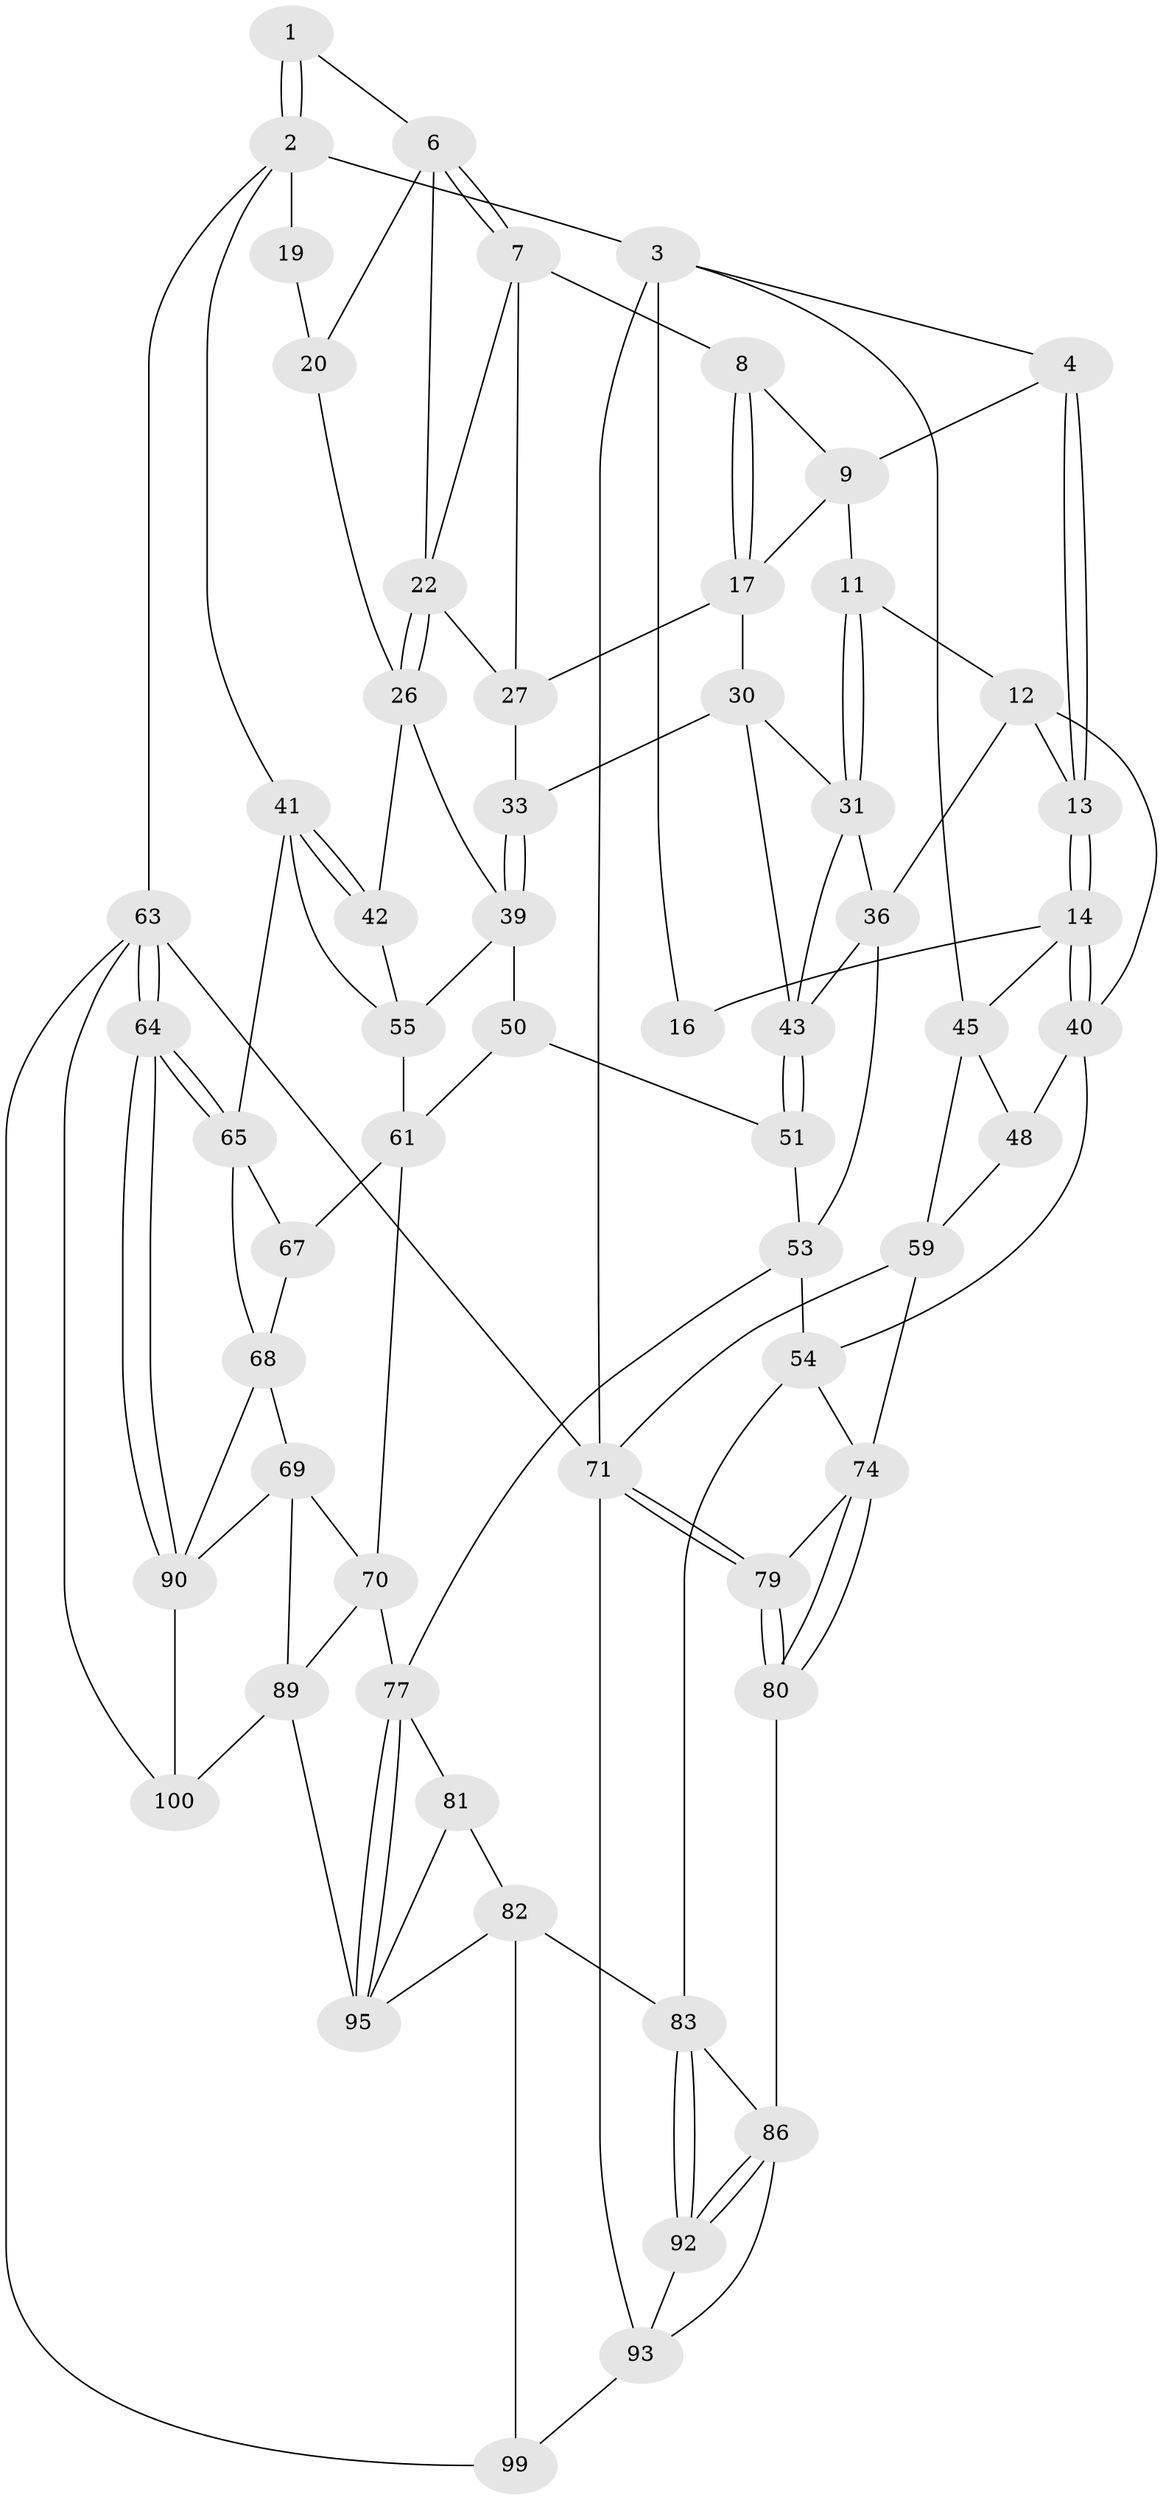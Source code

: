 // original degree distribution, {3: 0.019801980198019802, 5: 0.4752475247524752, 4: 0.26732673267326734, 6: 0.2376237623762376}
// Generated by graph-tools (version 1.1) at 2025/11/02/27/25 16:11:54]
// undirected, 60 vertices, 130 edges
graph export_dot {
graph [start="1"]
  node [color=gray90,style=filled];
  1 [pos="+0.8591543458700396+0"];
  2 [pos="+1+0",super="+18"];
  3 [pos="+0.23534892153563233+0",super="+32"];
  4 [pos="+0.37330643036058997+0",super="+5"];
  6 [pos="+0.7737351304335239+0.06285648437167882",super="+21"];
  7 [pos="+0.7447275890781799+0.08462196933299347",super="+24"];
  8 [pos="+0.5907434614239125+0.060602235680837474"];
  9 [pos="+0.4833647116379023+0",super="+10"];
  11 [pos="+0.3909083582233095+0.20732368534369836"];
  12 [pos="+0.3741591004706077+0.20516726692898848",super="+37"];
  13 [pos="+0.3500833775267252+0.19746443388224125"];
  14 [pos="+0.24914640329745663+0.2599968911113114",super="+15"];
  16 [pos="+0.08249723646517786+0.14574639475891585"];
  17 [pos="+0.5355182098109915+0.18516643110423017",super="+28"];
  19 [pos="+1+0.19178044015718346"];
  20 [pos="+0.8817581076868568+0.1309240855688739",super="+25"];
  22 [pos="+0.8517920432148341+0.27743737594700246",super="+23"];
  26 [pos="+0.8695613909812445+0.30402010147635694",super="+38"];
  27 [pos="+0.6292229475879308+0.21469915698779987",super="+29"];
  30 [pos="+0.5798239424810828+0.33010695068976353",super="+34"];
  31 [pos="+0.525664157038637+0.3544823393652853",super="+35"];
  33 [pos="+0.7285801453163987+0.348452634448145"];
  36 [pos="+0.4790030118794137+0.4128238268140721",super="+52"];
  39 [pos="+0.7959420025178455+0.3790308211479491",super="+49"];
  40 [pos="+0.30378343149590403+0.42607740058160953",super="+47"];
  41 [pos="+1+0.4055881267077899",super="+57"];
  42 [pos="+0.988807547897318+0.42536379299578464"];
  43 [pos="+0.6308576721989317+0.4412052371934453",super="+44"];
  45 [pos="+0.04569106969698223+0.43941728212603715",super="+46"];
  48 [pos="+0.14925235575211895+0.521080997889127"];
  50 [pos="+0.7763646127857505+0.5734012575730791"];
  51 [pos="+0.7116047498464441+0.5804441198470375"];
  53 [pos="+0.4064791598401757+0.5770652103279788",super="+56"];
  54 [pos="+0.36619371628386765+0.5766689194267872",super="+73"];
  55 [pos="+0.9818690065358365+0.4318733808794406",super="+58"];
  59 [pos="+0.09700486931196375+0.6474112638583042",super="+60"];
  61 [pos="+0.8807305592979943+0.5859518079182955",super="+62"];
  63 [pos="+1+1",super="+101"];
  64 [pos="+1+1"];
  65 [pos="+1+0.7501173359807811",super="+66"];
  67 [pos="+0.9445684131188026+0.6661520070746132"];
  68 [pos="+0.905647209338502+0.7508665446825938",super="+85"];
  69 [pos="+0.8517485735327274+0.7563862335902902",super="+88"];
  70 [pos="+0.8327410028391321+0.731727172500914",super="+76"];
  71 [pos="+0+0.8206075577595473",super="+72"];
  74 [pos="+0.11172798583071875+0.6789547095832037",super="+75"];
  77 [pos="+0.6251957223947222+0.7796136733781018",super="+78"];
  79 [pos="+0+0.7651472752663615"];
  80 [pos="+0.11498035830305542+0.7936789304215536"];
  81 [pos="+0.4928269276214985+0.7982362292669636"];
  82 [pos="+0.43667497583046627+0.8464650188587688",super="+98"];
  83 [pos="+0.3584407338521756+0.8422641097864741",super="+84"];
  86 [pos="+0.23775313111177554+0.7819753524444526",super="+87"];
  89 [pos="+0.7238512443158718+0.8874757201770831",super="+97"];
  90 [pos="+0.8990132212017229+0.8720184650700751",super="+91"];
  92 [pos="+0.19531067827888918+1"];
  93 [pos="+0+1",super="+94"];
  95 [pos="+0.5740607202074823+0.9425394466268708",super="+96"];
  99 [pos="+0.4568789277616184+1"];
  100 [pos="+0.7971924963349215+1"];
  1 -- 2;
  1 -- 2;
  1 -- 6;
  2 -- 3;
  2 -- 63;
  2 -- 41;
  2 -- 19;
  3 -- 4;
  3 -- 16 [weight=2];
  3 -- 71;
  3 -- 45;
  4 -- 13;
  4 -- 13;
  4 -- 9;
  6 -- 7;
  6 -- 7;
  6 -- 20;
  6 -- 22;
  7 -- 8;
  7 -- 27;
  7 -- 22;
  8 -- 9;
  8 -- 17;
  8 -- 17;
  9 -- 11;
  9 -- 17;
  11 -- 12;
  11 -- 31;
  11 -- 31;
  12 -- 13;
  12 -- 40;
  12 -- 36;
  13 -- 14;
  13 -- 14;
  14 -- 40;
  14 -- 40;
  14 -- 16;
  14 -- 45;
  17 -- 27;
  17 -- 30;
  19 -- 20 [weight=2];
  20 -- 26;
  22 -- 26;
  22 -- 26;
  22 -- 27;
  26 -- 42;
  26 -- 39;
  27 -- 33;
  30 -- 31;
  30 -- 33;
  30 -- 43;
  31 -- 43;
  31 -- 36;
  33 -- 39;
  33 -- 39;
  36 -- 43;
  36 -- 53;
  39 -- 50;
  39 -- 55;
  40 -- 48;
  40 -- 54;
  41 -- 42;
  41 -- 42;
  41 -- 65;
  41 -- 55;
  42 -- 55;
  43 -- 51;
  43 -- 51;
  45 -- 48;
  45 -- 59;
  48 -- 59;
  50 -- 51;
  50 -- 61;
  51 -- 53;
  53 -- 54;
  53 -- 77;
  54 -- 74;
  54 -- 83;
  55 -- 61;
  59 -- 71;
  59 -- 74;
  61 -- 67;
  61 -- 70;
  63 -- 64;
  63 -- 64;
  63 -- 99;
  63 -- 100;
  63 -- 71;
  64 -- 65;
  64 -- 65;
  64 -- 90;
  64 -- 90;
  65 -- 67;
  65 -- 68;
  67 -- 68;
  68 -- 69;
  68 -- 90;
  69 -- 70;
  69 -- 89;
  69 -- 90;
  70 -- 89;
  70 -- 77;
  71 -- 79;
  71 -- 79;
  71 -- 93;
  74 -- 80;
  74 -- 80;
  74 -- 79;
  77 -- 95;
  77 -- 95;
  77 -- 81;
  79 -- 80;
  79 -- 80;
  80 -- 86;
  81 -- 82;
  81 -- 95;
  82 -- 83;
  82 -- 99;
  82 -- 95;
  83 -- 92;
  83 -- 92;
  83 -- 86;
  86 -- 92;
  86 -- 92;
  86 -- 93;
  89 -- 100;
  89 -- 95;
  90 -- 100;
  92 -- 93;
  93 -- 99;
}
